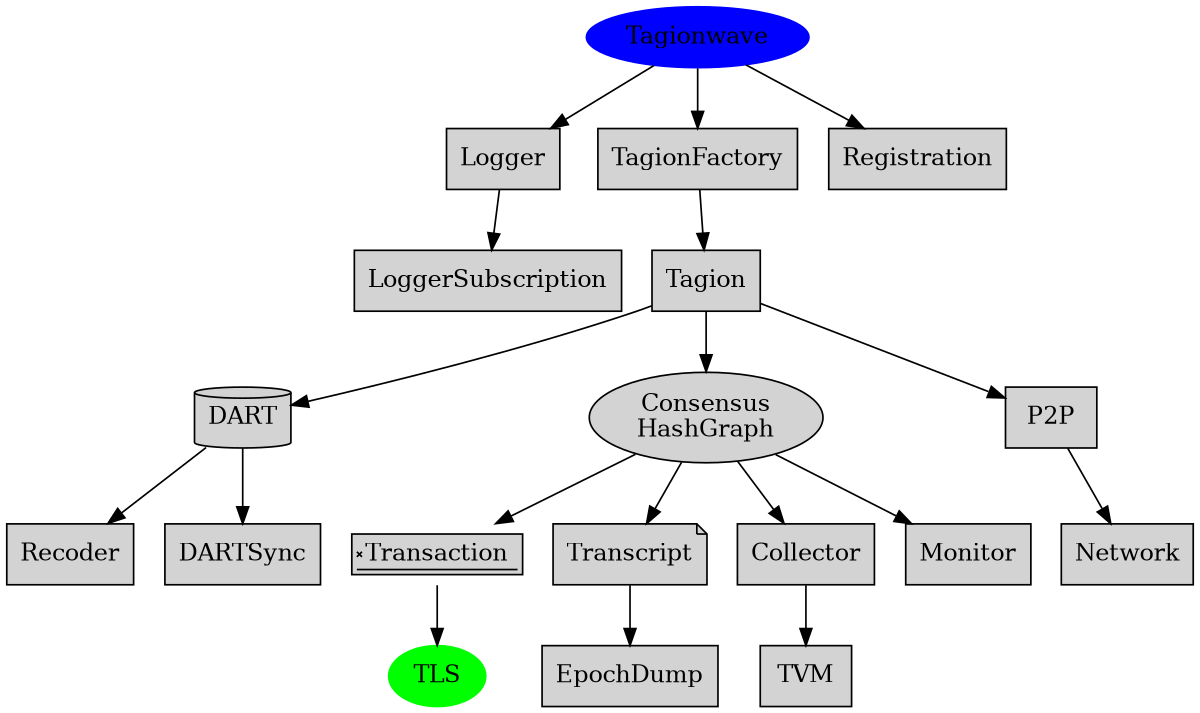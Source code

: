 digraph tagion_hierarchy {
    rankdir=UD;
    size="8,5"
   node [style=filled]
Tagionwave [color=blue]
DART [shape = cylinder]
Transaction [shape = signature]
Transcript [shape = note]
Collector [shape=rect]
Consensus [label="Consensus\nHashGraph"]
TLS [color=green]
node [shape = rect];
	Tagionwave -> Logger -> LoggerSubscription;
	Tagionwave -> TagionFactory;
	Tagionwave -> Registration;
	TagionFactory -> Tagion;
	Tagion -> P2P -> Network;
	DART -> Recoder;
	Tagion -> DART -> DARTSync;
    Tagion -> Consensus;
	Consensus -> Transaction;
	Consensus -> Transcript;
	Consensus -> Collector;
	Transcript -> EpochDump;
	Consensus -> Monitor;
	Collector -> TVM;
	Transaction -> TLS;
}
